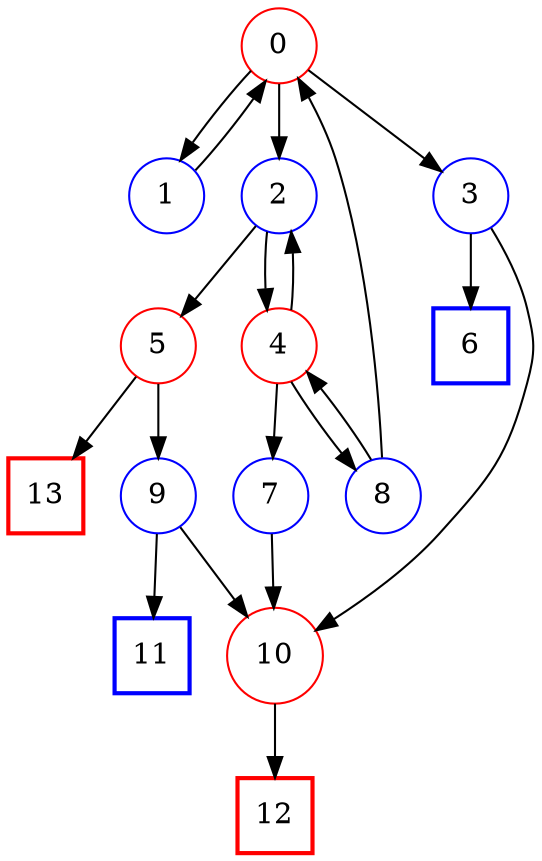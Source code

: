 digraph G {
  node [shape=circle];
  0 [color=red]
  1 [color=blue]
  2 [color=blue]
  3 [color=blue]
  4 [color=red]
  5 [color=red]
  6 [shape=square, color=blue, style=bold];
  7 [color=blue]
  8 [color=blue]
  9 [color=blue]
  10 [color=red]
  11 [shape=square, color=blue, style=bold];
  12 [shape=square, color=red, style=bold];
  13 [shape=square, color=red, style=bold];
  0 -> 1;
  0 -> 2;
  0 -> 3;
  1 -> 0;
  2 -> 4;
  2 -> 5;
  3 -> 6;
  3 -> 10;
  4 -> 2;
  4 -> 7;
  4 -> 8;
  5 -> 9;
  5 -> 13;
  7 -> 10;
  10 -> 12;
  8 -> 0;
  8 -> 4;
  9 -> 10;
  9 -> 11;
}
